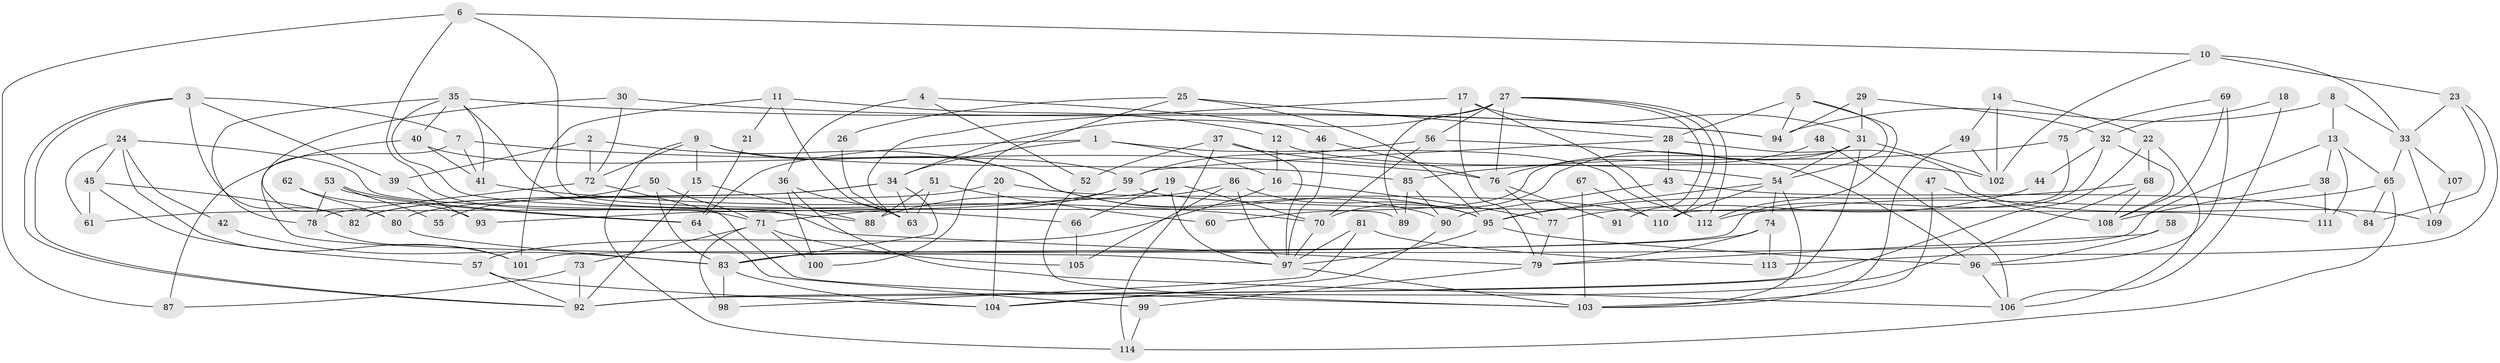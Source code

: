 // coarse degree distribution, {4: 0.25, 10: 0.025, 6: 0.1, 8: 0.05, 3: 0.2, 5: 0.1125, 7: 0.1, 2: 0.15, 9: 0.0125}
// Generated by graph-tools (version 1.1) at 2025/50/03/04/25 22:50:50]
// undirected, 114 vertices, 228 edges
graph export_dot {
  node [color=gray90,style=filled];
  1;
  2;
  3;
  4;
  5;
  6;
  7;
  8;
  9;
  10;
  11;
  12;
  13;
  14;
  15;
  16;
  17;
  18;
  19;
  20;
  21;
  22;
  23;
  24;
  25;
  26;
  27;
  28;
  29;
  30;
  31;
  32;
  33;
  34;
  35;
  36;
  37;
  38;
  39;
  40;
  41;
  42;
  43;
  44;
  45;
  46;
  47;
  48;
  49;
  50;
  51;
  52;
  53;
  54;
  55;
  56;
  57;
  58;
  59;
  60;
  61;
  62;
  63;
  64;
  65;
  66;
  67;
  68;
  69;
  70;
  71;
  72;
  73;
  74;
  75;
  76;
  77;
  78;
  79;
  80;
  81;
  82;
  83;
  84;
  85;
  86;
  87;
  88;
  89;
  90;
  91;
  92;
  93;
  94;
  95;
  96;
  97;
  98;
  99;
  100;
  101;
  102;
  103;
  104;
  105;
  106;
  107;
  108;
  109;
  110;
  111;
  112;
  113;
  114;
  1 -- 112;
  1 -- 34;
  1 -- 16;
  1 -- 64;
  2 -- 72;
  2 -- 95;
  2 -- 39;
  3 -- 7;
  3 -- 92;
  3 -- 92;
  3 -- 39;
  3 -- 82;
  4 -- 36;
  4 -- 52;
  4 -- 46;
  5 -- 112;
  5 -- 28;
  5 -- 54;
  5 -- 94;
  6 -- 10;
  6 -- 87;
  6 -- 71;
  6 -- 89;
  7 -- 41;
  7 -- 76;
  7 -- 97;
  8 -- 94;
  8 -- 33;
  8 -- 13;
  9 -- 15;
  9 -- 114;
  9 -- 72;
  9 -- 85;
  9 -- 90;
  10 -- 23;
  10 -- 33;
  10 -- 102;
  11 -- 101;
  11 -- 63;
  11 -- 12;
  11 -- 21;
  12 -- 102;
  12 -- 16;
  13 -- 65;
  13 -- 38;
  13 -- 101;
  13 -- 111;
  14 -- 22;
  14 -- 102;
  14 -- 49;
  15 -- 92;
  15 -- 88;
  16 -- 57;
  16 -- 77;
  17 -- 79;
  17 -- 31;
  17 -- 63;
  17 -- 112;
  18 -- 32;
  18 -- 106;
  19 -- 70;
  19 -- 97;
  19 -- 61;
  19 -- 66;
  20 -- 104;
  20 -- 110;
  20 -- 82;
  21 -- 64;
  22 -- 68;
  22 -- 92;
  22 -- 106;
  23 -- 84;
  23 -- 113;
  23 -- 33;
  24 -- 61;
  24 -- 45;
  24 -- 42;
  24 -- 88;
  24 -- 101;
  25 -- 95;
  25 -- 100;
  25 -- 26;
  25 -- 28;
  26 -- 63;
  27 -- 34;
  27 -- 89;
  27 -- 56;
  27 -- 76;
  27 -- 91;
  27 -- 110;
  27 -- 112;
  28 -- 59;
  28 -- 43;
  28 -- 109;
  29 -- 32;
  29 -- 31;
  29 -- 94;
  30 -- 72;
  30 -- 94;
  30 -- 80;
  31 -- 102;
  31 -- 54;
  31 -- 60;
  31 -- 70;
  31 -- 92;
  32 -- 108;
  32 -- 83;
  32 -- 44;
  33 -- 65;
  33 -- 107;
  33 -- 109;
  34 -- 82;
  34 -- 80;
  34 -- 63;
  34 -- 83;
  35 -- 78;
  35 -- 94;
  35 -- 40;
  35 -- 41;
  35 -- 66;
  35 -- 79;
  36 -- 106;
  36 -- 63;
  36 -- 100;
  37 -- 97;
  37 -- 54;
  37 -- 52;
  37 -- 114;
  38 -- 111;
  38 -- 108;
  39 -- 93;
  40 -- 41;
  40 -- 59;
  40 -- 87;
  41 -- 70;
  42 -- 83;
  43 -- 90;
  43 -- 84;
  44 -- 77;
  45 -- 57;
  45 -- 82;
  45 -- 61;
  46 -- 97;
  46 -- 76;
  47 -- 103;
  47 -- 108;
  48 -- 106;
  48 -- 76;
  49 -- 103;
  49 -- 102;
  50 -- 83;
  50 -- 71;
  50 -- 55;
  51 -- 88;
  51 -- 63;
  51 -- 60;
  52 -- 103;
  53 -- 64;
  53 -- 64;
  53 -- 78;
  53 -- 55;
  54 -- 95;
  54 -- 74;
  54 -- 103;
  54 -- 110;
  56 -- 70;
  56 -- 59;
  56 -- 96;
  57 -- 92;
  57 -- 104;
  58 -- 79;
  58 -- 96;
  59 -- 71;
  59 -- 93;
  59 -- 111;
  62 -- 80;
  62 -- 93;
  64 -- 99;
  65 -- 114;
  65 -- 112;
  65 -- 84;
  66 -- 105;
  67 -- 110;
  67 -- 103;
  68 -- 104;
  68 -- 108;
  68 -- 95;
  69 -- 75;
  69 -- 96;
  69 -- 108;
  70 -- 97;
  71 -- 73;
  71 -- 98;
  71 -- 100;
  71 -- 105;
  72 -- 103;
  72 -- 78;
  73 -- 92;
  73 -- 87;
  74 -- 79;
  74 -- 83;
  74 -- 113;
  75 -- 85;
  75 -- 110;
  76 -- 77;
  76 -- 91;
  77 -- 79;
  78 -- 101;
  79 -- 99;
  80 -- 83;
  81 -- 97;
  81 -- 98;
  81 -- 113;
  83 -- 98;
  83 -- 104;
  85 -- 90;
  85 -- 89;
  86 -- 97;
  86 -- 105;
  86 -- 88;
  86 -- 95;
  90 -- 104;
  95 -- 96;
  95 -- 97;
  96 -- 106;
  97 -- 103;
  99 -- 114;
  107 -- 109;
}
